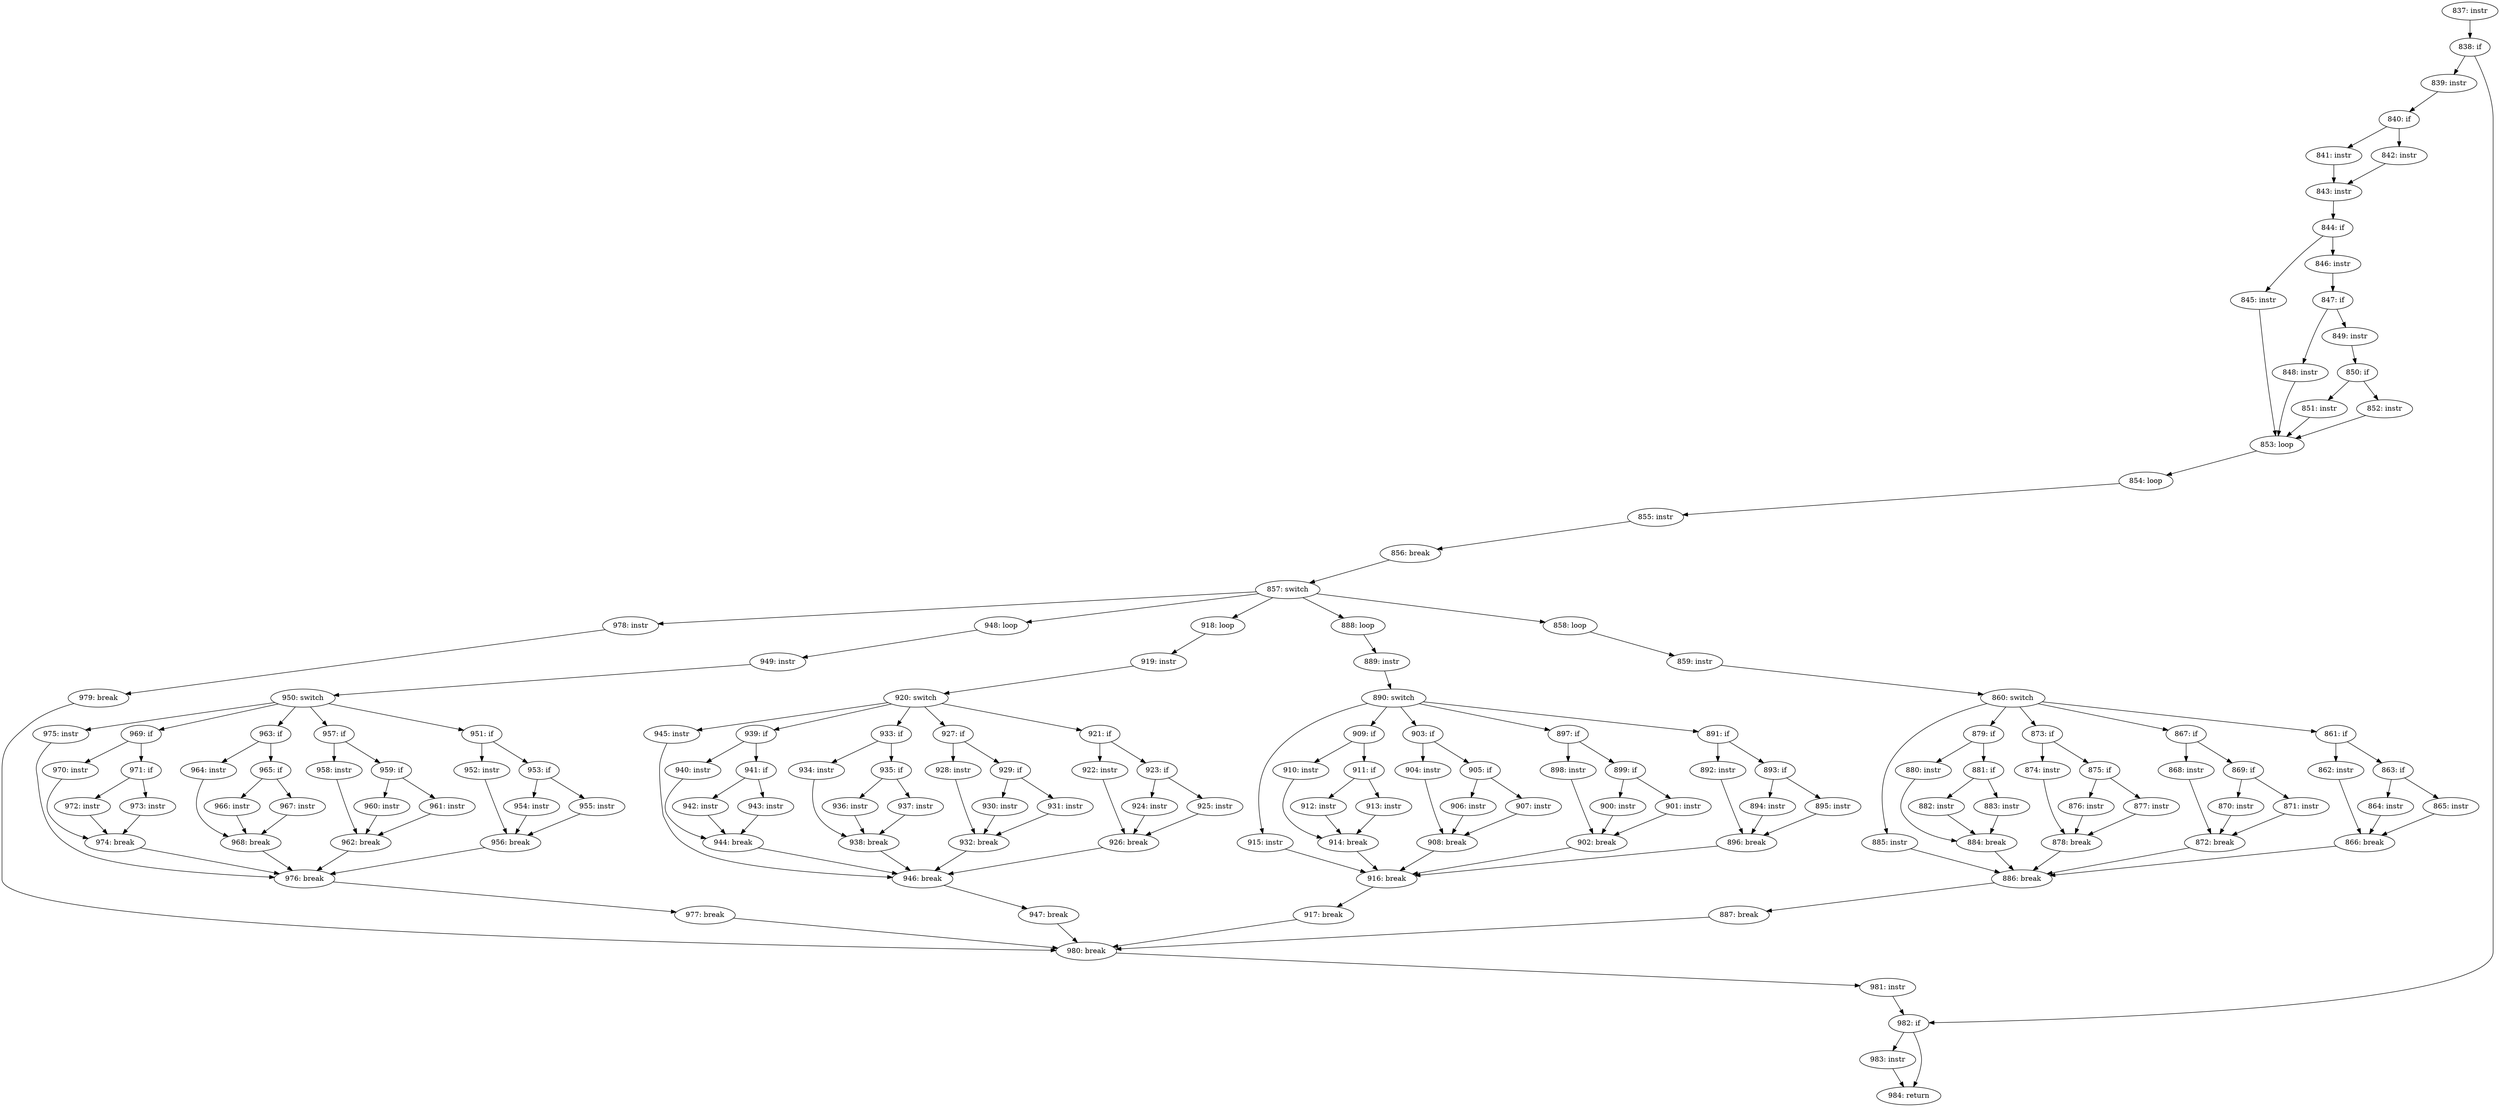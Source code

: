 digraph CFG_tcp_update_reordering {
837 [label="837: instr"]
	837 -> 838
838 [label="838: if"]
	838 -> 839
	838 -> 982
839 [label="839: instr"]
	839 -> 840
840 [label="840: if"]
	840 -> 841
	840 -> 842
841 [label="841: instr"]
	841 -> 843
842 [label="842: instr"]
	842 -> 843
843 [label="843: instr"]
	843 -> 844
844 [label="844: if"]
	844 -> 845
	844 -> 846
845 [label="845: instr"]
	845 -> 853
846 [label="846: instr"]
	846 -> 847
847 [label="847: if"]
	847 -> 848
	847 -> 849
848 [label="848: instr"]
	848 -> 853
849 [label="849: instr"]
	849 -> 850
850 [label="850: if"]
	850 -> 851
	850 -> 852
851 [label="851: instr"]
	851 -> 853
852 [label="852: instr"]
	852 -> 853
853 [label="853: loop"]
	853 -> 854
854 [label="854: loop"]
	854 -> 855
855 [label="855: instr"]
	855 -> 856
856 [label="856: break"]
	856 -> 857
857 [label="857: switch"]
	857 -> 978
	857 -> 948
	857 -> 918
	857 -> 888
	857 -> 858
858 [label="858: loop"]
	858 -> 859
859 [label="859: instr"]
	859 -> 860
860 [label="860: switch"]
	860 -> 885
	860 -> 879
	860 -> 873
	860 -> 867
	860 -> 861
861 [label="861: if"]
	861 -> 862
	861 -> 863
862 [label="862: instr"]
	862 -> 866
863 [label="863: if"]
	863 -> 864
	863 -> 865
864 [label="864: instr"]
	864 -> 866
865 [label="865: instr"]
	865 -> 866
866 [label="866: break"]
	866 -> 886
867 [label="867: if"]
	867 -> 868
	867 -> 869
868 [label="868: instr"]
	868 -> 872
869 [label="869: if"]
	869 -> 870
	869 -> 871
870 [label="870: instr"]
	870 -> 872
871 [label="871: instr"]
	871 -> 872
872 [label="872: break"]
	872 -> 886
873 [label="873: if"]
	873 -> 874
	873 -> 875
874 [label="874: instr"]
	874 -> 878
875 [label="875: if"]
	875 -> 876
	875 -> 877
876 [label="876: instr"]
	876 -> 878
877 [label="877: instr"]
	877 -> 878
878 [label="878: break"]
	878 -> 886
879 [label="879: if"]
	879 -> 880
	879 -> 881
880 [label="880: instr"]
	880 -> 884
881 [label="881: if"]
	881 -> 882
	881 -> 883
882 [label="882: instr"]
	882 -> 884
883 [label="883: instr"]
	883 -> 884
884 [label="884: break"]
	884 -> 886
885 [label="885: instr"]
	885 -> 886
886 [label="886: break"]
	886 -> 887
887 [label="887: break"]
	887 -> 980
888 [label="888: loop"]
	888 -> 889
889 [label="889: instr"]
	889 -> 890
890 [label="890: switch"]
	890 -> 915
	890 -> 909
	890 -> 903
	890 -> 897
	890 -> 891
891 [label="891: if"]
	891 -> 892
	891 -> 893
892 [label="892: instr"]
	892 -> 896
893 [label="893: if"]
	893 -> 894
	893 -> 895
894 [label="894: instr"]
	894 -> 896
895 [label="895: instr"]
	895 -> 896
896 [label="896: break"]
	896 -> 916
897 [label="897: if"]
	897 -> 898
	897 -> 899
898 [label="898: instr"]
	898 -> 902
899 [label="899: if"]
	899 -> 900
	899 -> 901
900 [label="900: instr"]
	900 -> 902
901 [label="901: instr"]
	901 -> 902
902 [label="902: break"]
	902 -> 916
903 [label="903: if"]
	903 -> 904
	903 -> 905
904 [label="904: instr"]
	904 -> 908
905 [label="905: if"]
	905 -> 906
	905 -> 907
906 [label="906: instr"]
	906 -> 908
907 [label="907: instr"]
	907 -> 908
908 [label="908: break"]
	908 -> 916
909 [label="909: if"]
	909 -> 910
	909 -> 911
910 [label="910: instr"]
	910 -> 914
911 [label="911: if"]
	911 -> 912
	911 -> 913
912 [label="912: instr"]
	912 -> 914
913 [label="913: instr"]
	913 -> 914
914 [label="914: break"]
	914 -> 916
915 [label="915: instr"]
	915 -> 916
916 [label="916: break"]
	916 -> 917
917 [label="917: break"]
	917 -> 980
918 [label="918: loop"]
	918 -> 919
919 [label="919: instr"]
	919 -> 920
920 [label="920: switch"]
	920 -> 945
	920 -> 939
	920 -> 933
	920 -> 927
	920 -> 921
921 [label="921: if"]
	921 -> 922
	921 -> 923
922 [label="922: instr"]
	922 -> 926
923 [label="923: if"]
	923 -> 924
	923 -> 925
924 [label="924: instr"]
	924 -> 926
925 [label="925: instr"]
	925 -> 926
926 [label="926: break"]
	926 -> 946
927 [label="927: if"]
	927 -> 928
	927 -> 929
928 [label="928: instr"]
	928 -> 932
929 [label="929: if"]
	929 -> 930
	929 -> 931
930 [label="930: instr"]
	930 -> 932
931 [label="931: instr"]
	931 -> 932
932 [label="932: break"]
	932 -> 946
933 [label="933: if"]
	933 -> 934
	933 -> 935
934 [label="934: instr"]
	934 -> 938
935 [label="935: if"]
	935 -> 936
	935 -> 937
936 [label="936: instr"]
	936 -> 938
937 [label="937: instr"]
	937 -> 938
938 [label="938: break"]
	938 -> 946
939 [label="939: if"]
	939 -> 940
	939 -> 941
940 [label="940: instr"]
	940 -> 944
941 [label="941: if"]
	941 -> 942
	941 -> 943
942 [label="942: instr"]
	942 -> 944
943 [label="943: instr"]
	943 -> 944
944 [label="944: break"]
	944 -> 946
945 [label="945: instr"]
	945 -> 946
946 [label="946: break"]
	946 -> 947
947 [label="947: break"]
	947 -> 980
948 [label="948: loop"]
	948 -> 949
949 [label="949: instr"]
	949 -> 950
950 [label="950: switch"]
	950 -> 975
	950 -> 969
	950 -> 963
	950 -> 957
	950 -> 951
951 [label="951: if"]
	951 -> 952
	951 -> 953
952 [label="952: instr"]
	952 -> 956
953 [label="953: if"]
	953 -> 954
	953 -> 955
954 [label="954: instr"]
	954 -> 956
955 [label="955: instr"]
	955 -> 956
956 [label="956: break"]
	956 -> 976
957 [label="957: if"]
	957 -> 958
	957 -> 959
958 [label="958: instr"]
	958 -> 962
959 [label="959: if"]
	959 -> 960
	959 -> 961
960 [label="960: instr"]
	960 -> 962
961 [label="961: instr"]
	961 -> 962
962 [label="962: break"]
	962 -> 976
963 [label="963: if"]
	963 -> 964
	963 -> 965
964 [label="964: instr"]
	964 -> 968
965 [label="965: if"]
	965 -> 966
	965 -> 967
966 [label="966: instr"]
	966 -> 968
967 [label="967: instr"]
	967 -> 968
968 [label="968: break"]
	968 -> 976
969 [label="969: if"]
	969 -> 970
	969 -> 971
970 [label="970: instr"]
	970 -> 974
971 [label="971: if"]
	971 -> 972
	971 -> 973
972 [label="972: instr"]
	972 -> 974
973 [label="973: instr"]
	973 -> 974
974 [label="974: break"]
	974 -> 976
975 [label="975: instr"]
	975 -> 976
976 [label="976: break"]
	976 -> 977
977 [label="977: break"]
	977 -> 980
978 [label="978: instr"]
	978 -> 979
979 [label="979: break"]
	979 -> 980
980 [label="980: break"]
	980 -> 981
981 [label="981: instr"]
	981 -> 982
982 [label="982: if"]
	982 -> 983
	982 -> 984
983 [label="983: instr"]
	983 -> 984
984 [label="984: return"]
	
}
